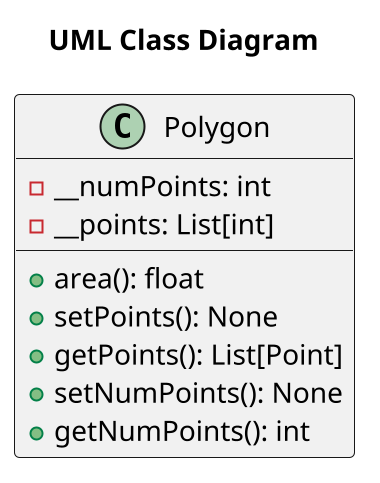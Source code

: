 @startuml
scale 2
title "UML Class Diagram"
class Polygon {
	-__numPoints: int
	-__points: List[int]
	+area(): float
	+setPoints(): None
	+getPoints(): List[Point]
	+setNumPoints(): None
	+getNumPoints(): int
}
@enduml
